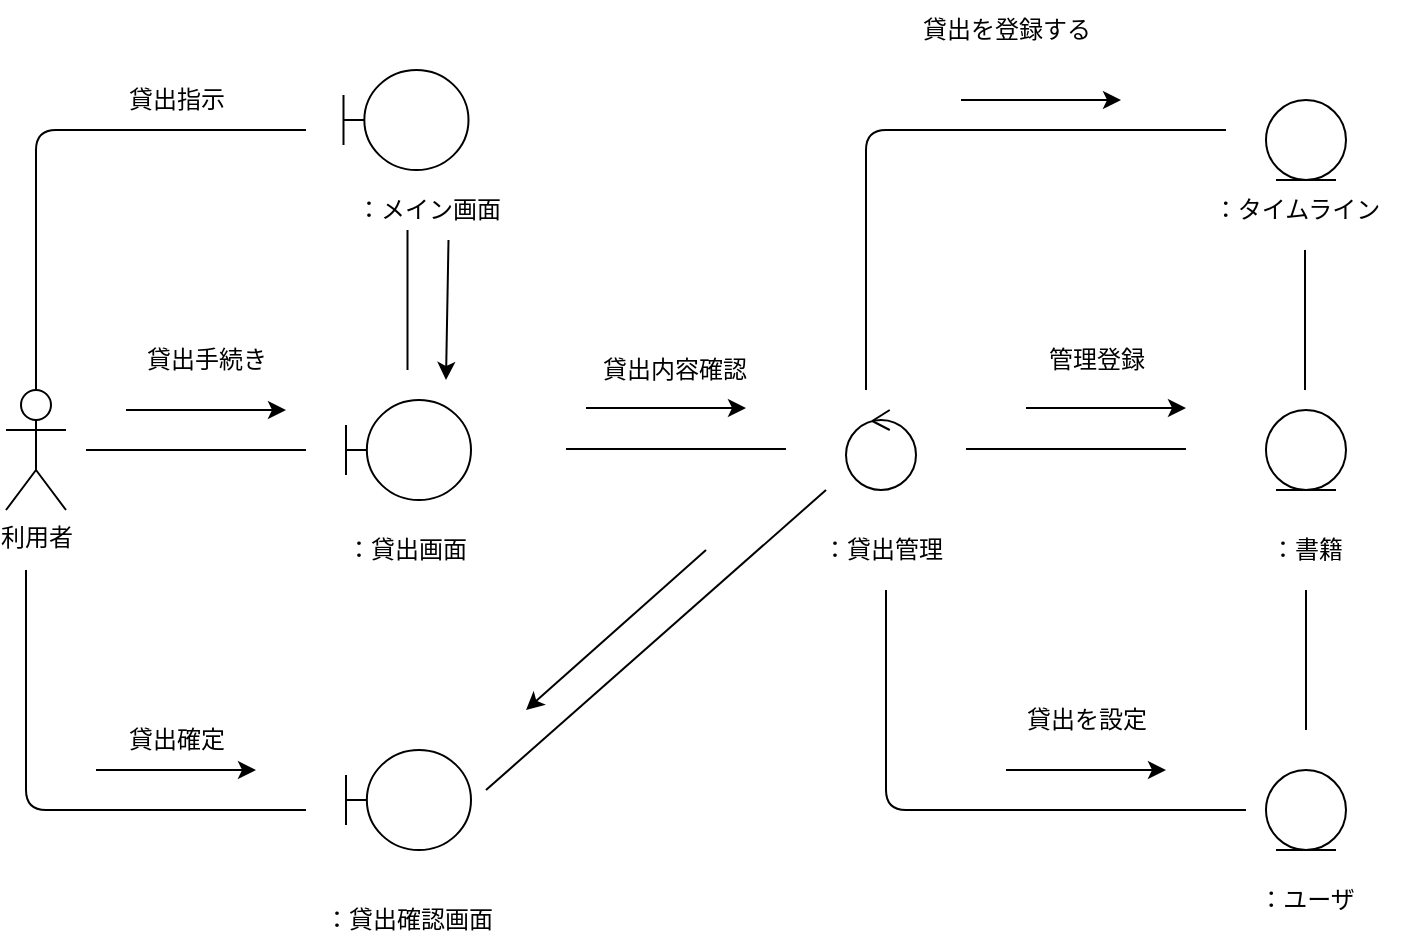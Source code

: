 <mxfile>
    <diagram id="t_V9FXKw7-VLvgK3xing" name="ページ1">
        <mxGraphModel dx="814" dy="659" grid="1" gridSize="10" guides="1" tooltips="1" connect="1" arrows="1" fold="1" page="1" pageScale="1" pageWidth="827" pageHeight="1169" math="0" shadow="0">
            <root>
                <mxCell id="0"/>
                <mxCell id="1" parent="0"/>
                <mxCell id="2" value="利用者" style="shape=umlActor;verticalLabelPosition=bottom;verticalAlign=top;html=1;" vertex="1" parent="1">
                    <mxGeometry x="30" y="250" width="30" height="60" as="geometry"/>
                </mxCell>
                <mxCell id="3" value="" style="shape=umlBoundary;whiteSpace=wrap;html=1;" vertex="1" parent="1">
                    <mxGeometry x="200" y="255" width="62.5" height="50" as="geometry"/>
                </mxCell>
                <mxCell id="4" value="" style="ellipse;shape=umlControl;whiteSpace=wrap;html=1;" vertex="1" parent="1">
                    <mxGeometry x="450" y="260" width="35" height="40" as="geometry"/>
                </mxCell>
                <mxCell id="5" value="" style="ellipse;shape=umlEntity;whiteSpace=wrap;html=1;" vertex="1" parent="1">
                    <mxGeometry x="660" y="260" width="40" height="40" as="geometry"/>
                </mxCell>
                <mxCell id="6" value="" style="endArrow=none;html=1;" edge="1" parent="1">
                    <mxGeometry width="50" height="50" relative="1" as="geometry">
                        <mxPoint x="70" y="280" as="sourcePoint"/>
                        <mxPoint x="180" y="280" as="targetPoint"/>
                    </mxGeometry>
                </mxCell>
                <mxCell id="7" value="" style="endArrow=none;html=1;" edge="1" parent="1">
                    <mxGeometry width="50" height="50" relative="1" as="geometry">
                        <mxPoint x="310" y="279.5" as="sourcePoint"/>
                        <mxPoint x="420" y="279.5" as="targetPoint"/>
                    </mxGeometry>
                </mxCell>
                <mxCell id="8" value="" style="endArrow=none;html=1;" edge="1" parent="1">
                    <mxGeometry width="50" height="50" relative="1" as="geometry">
                        <mxPoint x="510" y="279.5" as="sourcePoint"/>
                        <mxPoint x="620" y="279.5" as="targetPoint"/>
                    </mxGeometry>
                </mxCell>
                <mxCell id="9" value="：貸出画面" style="text;html=1;align=center;verticalAlign=middle;resizable=0;points=[];autosize=1;strokeColor=none;fillColor=none;" vertex="1" parent="1">
                    <mxGeometry x="190" y="315" width="80" height="30" as="geometry"/>
                </mxCell>
                <mxCell id="10" value="：貸出管理" style="text;html=1;align=center;verticalAlign=middle;resizable=0;points=[];autosize=1;strokeColor=none;fillColor=none;" vertex="1" parent="1">
                    <mxGeometry x="427.5" y="315" width="80" height="30" as="geometry"/>
                </mxCell>
                <mxCell id="11" value="：書籍" style="text;html=1;align=center;verticalAlign=middle;resizable=0;points=[];autosize=1;strokeColor=none;fillColor=none;" vertex="1" parent="1">
                    <mxGeometry x="650" y="315" width="60" height="30" as="geometry"/>
                </mxCell>
                <mxCell id="12" value="" style="endArrow=classic;html=1;" edge="1" parent="1">
                    <mxGeometry width="50" height="50" relative="1" as="geometry">
                        <mxPoint x="90" y="260" as="sourcePoint"/>
                        <mxPoint x="170" y="260" as="targetPoint"/>
                    </mxGeometry>
                </mxCell>
                <mxCell id="13" value="" style="endArrow=classic;html=1;" edge="1" parent="1">
                    <mxGeometry width="50" height="50" relative="1" as="geometry">
                        <mxPoint x="540" y="259" as="sourcePoint"/>
                        <mxPoint x="620" y="259" as="targetPoint"/>
                    </mxGeometry>
                </mxCell>
                <mxCell id="14" value="" style="endArrow=classic;html=1;" edge="1" parent="1">
                    <mxGeometry width="50" height="50" relative="1" as="geometry">
                        <mxPoint x="320" y="259" as="sourcePoint"/>
                        <mxPoint x="400" y="259" as="targetPoint"/>
                    </mxGeometry>
                </mxCell>
                <mxCell id="16" value="" style="shape=umlBoundary;whiteSpace=wrap;html=1;" vertex="1" parent="1">
                    <mxGeometry x="198.75" y="90" width="62.5" height="50" as="geometry"/>
                </mxCell>
                <mxCell id="17" value="" style="endArrow=none;html=1;exitX=0.5;exitY=0;exitDx=0;exitDy=0;exitPerimeter=0;" edge="1" parent="1" source="2">
                    <mxGeometry width="50" height="50" relative="1" as="geometry">
                        <mxPoint x="60" y="210" as="sourcePoint"/>
                        <mxPoint x="180" y="120" as="targetPoint"/>
                        <Array as="points">
                            <mxPoint x="45" y="120"/>
                        </Array>
                    </mxGeometry>
                </mxCell>
                <mxCell id="18" value="" style="endArrow=none;html=1;" edge="1" parent="1">
                    <mxGeometry width="50" height="50" relative="1" as="geometry">
                        <mxPoint x="230.75" y="240" as="sourcePoint"/>
                        <mxPoint x="230.75" y="170" as="targetPoint"/>
                    </mxGeometry>
                </mxCell>
                <mxCell id="19" value="" style="endArrow=classic;html=1;" edge="1" parent="1">
                    <mxGeometry width="50" height="50" relative="1" as="geometry">
                        <mxPoint x="251.25" y="175" as="sourcePoint"/>
                        <mxPoint x="250" y="245" as="targetPoint"/>
                    </mxGeometry>
                </mxCell>
                <mxCell id="20" value="：メイン画面" style="text;html=1;align=center;verticalAlign=middle;resizable=0;points=[];autosize=1;strokeColor=none;fillColor=none;" vertex="1" parent="1">
                    <mxGeometry x="191" y="145" width="100" height="30" as="geometry"/>
                </mxCell>
                <mxCell id="21" value="" style="ellipse;shape=umlEntity;whiteSpace=wrap;html=1;" vertex="1" parent="1">
                    <mxGeometry x="660" y="440" width="40" height="40" as="geometry"/>
                </mxCell>
                <mxCell id="22" value="" style="ellipse;shape=umlEntity;whiteSpace=wrap;html=1;" vertex="1" parent="1">
                    <mxGeometry x="660" y="105" width="40" height="40" as="geometry"/>
                </mxCell>
                <mxCell id="23" value="：タイムライン" style="text;html=1;align=center;verticalAlign=middle;resizable=0;points=[];autosize=1;strokeColor=none;fillColor=none;" vertex="1" parent="1">
                    <mxGeometry x="620" y="145" width="110" height="30" as="geometry"/>
                </mxCell>
                <mxCell id="24" value="：ユーザ" style="text;html=1;align=center;verticalAlign=middle;resizable=0;points=[];autosize=1;strokeColor=none;fillColor=none;" vertex="1" parent="1">
                    <mxGeometry x="645" y="490" width="70" height="30" as="geometry"/>
                </mxCell>
                <mxCell id="25" value="" style="endArrow=none;html=1;" edge="1" parent="1">
                    <mxGeometry width="50" height="50" relative="1" as="geometry">
                        <mxPoint x="680" y="350" as="sourcePoint"/>
                        <mxPoint x="680" y="420" as="targetPoint"/>
                    </mxGeometry>
                </mxCell>
                <mxCell id="26" value="" style="endArrow=none;html=1;" edge="1" parent="1">
                    <mxGeometry width="50" height="50" relative="1" as="geometry">
                        <mxPoint x="679.5" y="180" as="sourcePoint"/>
                        <mxPoint x="679.5" y="250" as="targetPoint"/>
                    </mxGeometry>
                </mxCell>
                <mxCell id="27" value="" style="endArrow=none;html=1;" edge="1" parent="1">
                    <mxGeometry width="50" height="50" relative="1" as="geometry">
                        <mxPoint x="640" y="120" as="sourcePoint"/>
                        <mxPoint x="460" y="250" as="targetPoint"/>
                        <Array as="points">
                            <mxPoint x="460" y="120"/>
                        </Array>
                    </mxGeometry>
                </mxCell>
                <mxCell id="28" value="" style="endArrow=classic;html=1;" edge="1" parent="1">
                    <mxGeometry width="50" height="50" relative="1" as="geometry">
                        <mxPoint x="507.5" y="105" as="sourcePoint"/>
                        <mxPoint x="587.5" y="105" as="targetPoint"/>
                    </mxGeometry>
                </mxCell>
                <mxCell id="29" value="貸出を登録する" style="text;html=1;align=center;verticalAlign=middle;resizable=0;points=[];autosize=1;strokeColor=none;fillColor=none;" vertex="1" parent="1">
                    <mxGeometry x="475" y="55" width="110" height="30" as="geometry"/>
                </mxCell>
                <mxCell id="30" value="貸出指示" style="text;html=1;align=center;verticalAlign=middle;resizable=0;points=[];autosize=1;strokeColor=none;fillColor=none;" vertex="1" parent="1">
                    <mxGeometry x="80" y="90" width="70" height="30" as="geometry"/>
                </mxCell>
                <mxCell id="31" value="貸出手続き" style="text;html=1;align=center;verticalAlign=middle;resizable=0;points=[];autosize=1;strokeColor=none;fillColor=none;" vertex="1" parent="1">
                    <mxGeometry x="90" y="220" width="80" height="30" as="geometry"/>
                </mxCell>
                <mxCell id="32" value="貸出内容確認" style="text;html=1;align=center;verticalAlign=middle;resizable=0;points=[];autosize=1;strokeColor=none;fillColor=none;" vertex="1" parent="1">
                    <mxGeometry x="314" y="225" width="100" height="30" as="geometry"/>
                </mxCell>
                <mxCell id="33" value="管理登録" style="text;html=1;align=center;verticalAlign=middle;resizable=0;points=[];autosize=1;strokeColor=none;fillColor=none;" vertex="1" parent="1">
                    <mxGeometry x="540" y="220" width="70" height="30" as="geometry"/>
                </mxCell>
                <mxCell id="34" value="" style="endArrow=none;html=1;" edge="1" parent="1">
                    <mxGeometry width="50" height="50" relative="1" as="geometry">
                        <mxPoint x="470" y="350" as="sourcePoint"/>
                        <mxPoint x="650" y="460" as="targetPoint"/>
                        <Array as="points">
                            <mxPoint x="470" y="460"/>
                        </Array>
                    </mxGeometry>
                </mxCell>
                <mxCell id="35" value="" style="endArrow=classic;html=1;" edge="1" parent="1">
                    <mxGeometry width="50" height="50" relative="1" as="geometry">
                        <mxPoint x="530" y="440" as="sourcePoint"/>
                        <mxPoint x="610" y="440" as="targetPoint"/>
                    </mxGeometry>
                </mxCell>
                <mxCell id="36" value="貸出を設定" style="text;html=1;align=center;verticalAlign=middle;resizable=0;points=[];autosize=1;strokeColor=none;fillColor=none;" vertex="1" parent="1">
                    <mxGeometry x="530" y="400" width="80" height="30" as="geometry"/>
                </mxCell>
                <mxCell id="37" value="" style="shape=umlBoundary;whiteSpace=wrap;html=1;" vertex="1" parent="1">
                    <mxGeometry x="200" y="430" width="62.5" height="50" as="geometry"/>
                </mxCell>
                <mxCell id="38" value="：貸出確認画面" style="text;html=1;align=center;verticalAlign=middle;resizable=0;points=[];autosize=1;strokeColor=none;fillColor=none;" vertex="1" parent="1">
                    <mxGeometry x="176.25" y="500" width="110" height="30" as="geometry"/>
                </mxCell>
                <mxCell id="39" value="" style="endArrow=none;html=1;" edge="1" parent="1">
                    <mxGeometry width="50" height="50" relative="1" as="geometry">
                        <mxPoint x="40" y="340" as="sourcePoint"/>
                        <mxPoint x="180" y="460" as="targetPoint"/>
                        <Array as="points">
                            <mxPoint x="40" y="460"/>
                        </Array>
                    </mxGeometry>
                </mxCell>
                <mxCell id="40" value="" style="endArrow=classic;html=1;" edge="1" parent="1">
                    <mxGeometry width="50" height="50" relative="1" as="geometry">
                        <mxPoint x="75" y="440" as="sourcePoint"/>
                        <mxPoint x="155" y="440" as="targetPoint"/>
                    </mxGeometry>
                </mxCell>
                <mxCell id="41" value="貸出確定" style="text;html=1;align=center;verticalAlign=middle;resizable=0;points=[];autosize=1;strokeColor=none;fillColor=none;" vertex="1" parent="1">
                    <mxGeometry x="80" y="410" width="70" height="30" as="geometry"/>
                </mxCell>
                <mxCell id="42" value="" style="endArrow=none;html=1;" edge="1" parent="1">
                    <mxGeometry width="50" height="50" relative="1" as="geometry">
                        <mxPoint x="270" y="450" as="sourcePoint"/>
                        <mxPoint x="440" y="300" as="targetPoint"/>
                    </mxGeometry>
                </mxCell>
                <mxCell id="43" value="" style="endArrow=classic;html=1;" edge="1" parent="1">
                    <mxGeometry width="50" height="50" relative="1" as="geometry">
                        <mxPoint x="380" y="330" as="sourcePoint"/>
                        <mxPoint x="290" y="410" as="targetPoint"/>
                    </mxGeometry>
                </mxCell>
            </root>
        </mxGraphModel>
    </diagram>
</mxfile>
